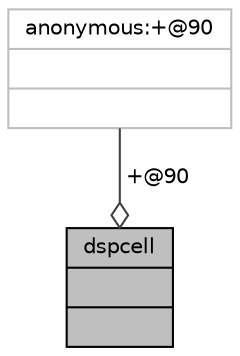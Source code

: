 digraph "dspcell"
{
 // INTERACTIVE_SVG=YES
  bgcolor="transparent";
  edge [fontname="Helvetica",fontsize="10",labelfontname="Helvetica",labelfontsize="10"];
  node [fontname="Helvetica",fontsize="10",shape=record];
  Node80 [label="{dspcell\n||}",height=0.2,width=0.4,color="black", fillcolor="grey75", style="filled", fontcolor="black"];
  Node81 -> Node80 [color="grey25",fontsize="10",style="solid",label=" +@90" ,arrowhead="odiamond",fontname="Helvetica"];
  Node81 [label="{anonymous:+@90\n||}",height=0.2,width=0.4,color="grey75"];
}
